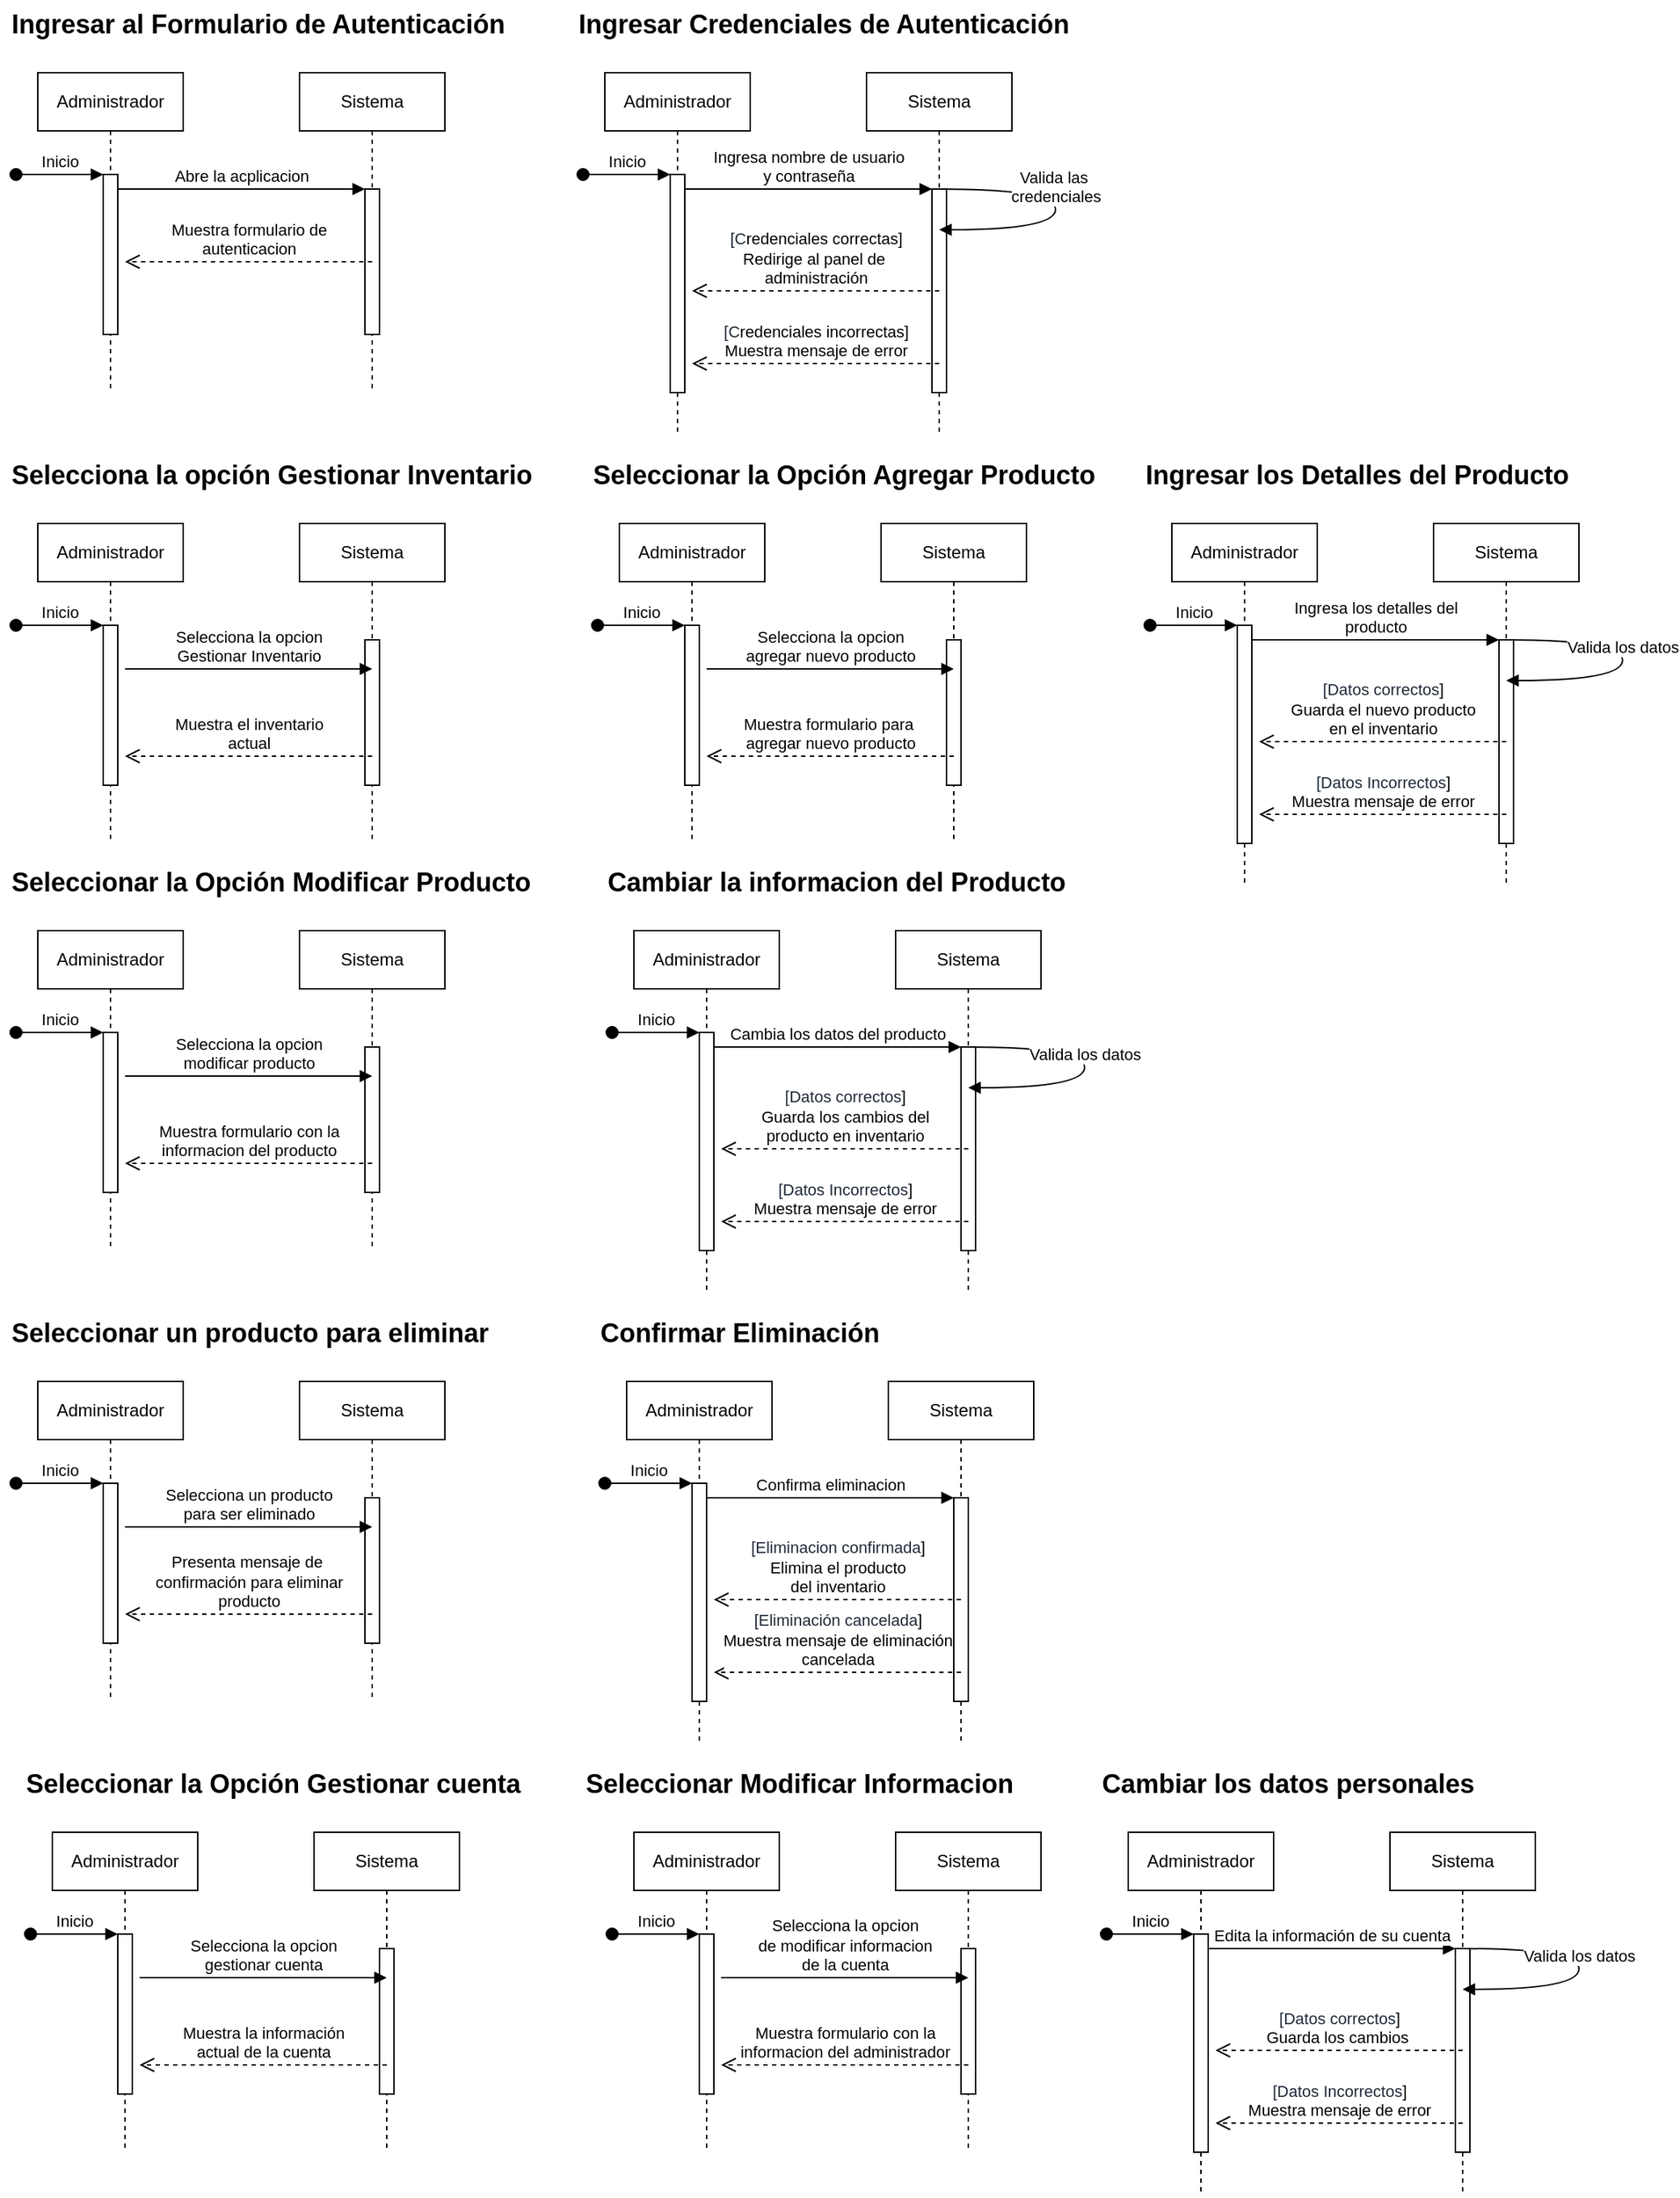 <mxfile version="24.5.2" type="google">
  <diagram name="Page-1" id="2YBvvXClWsGukQMizWep">
    <mxGraphModel grid="1" page="1" gridSize="10" guides="1" tooltips="1" connect="1" arrows="1" fold="1" pageScale="1" pageWidth="850" pageHeight="1100" math="0" shadow="0">
      <root>
        <mxCell id="0" />
        <mxCell id="1" parent="0" />
        <mxCell id="aM9ryv3xv72pqoxQDRHE-1" value="Administrador" style="shape=umlLifeline;perimeter=lifelinePerimeter;whiteSpace=wrap;html=1;container=0;dropTarget=0;collapsible=0;recursiveResize=0;outlineConnect=0;portConstraint=eastwest;newEdgeStyle={&quot;edgeStyle&quot;:&quot;elbowEdgeStyle&quot;,&quot;elbow&quot;:&quot;vertical&quot;,&quot;curved&quot;:0,&quot;rounded&quot;:0};" vertex="1" parent="1">
          <mxGeometry x="40" y="40" width="100" height="220" as="geometry" />
        </mxCell>
        <mxCell id="aM9ryv3xv72pqoxQDRHE-2" value="" style="html=1;points=[];perimeter=orthogonalPerimeter;outlineConnect=0;targetShapes=umlLifeline;portConstraint=eastwest;newEdgeStyle={&quot;edgeStyle&quot;:&quot;elbowEdgeStyle&quot;,&quot;elbow&quot;:&quot;vertical&quot;,&quot;curved&quot;:0,&quot;rounded&quot;:0};" vertex="1" parent="aM9ryv3xv72pqoxQDRHE-1">
          <mxGeometry x="45" y="70" width="10" height="110" as="geometry" />
        </mxCell>
        <mxCell id="aM9ryv3xv72pqoxQDRHE-3" value="Inicio" style="html=1;verticalAlign=bottom;startArrow=oval;endArrow=block;startSize=8;edgeStyle=elbowEdgeStyle;elbow=vertical;curved=0;rounded=0;" edge="1" parent="aM9ryv3xv72pqoxQDRHE-1" target="aM9ryv3xv72pqoxQDRHE-2">
          <mxGeometry relative="1" as="geometry">
            <mxPoint x="-15" y="70" as="sourcePoint" />
          </mxGeometry>
        </mxCell>
        <mxCell id="aM9ryv3xv72pqoxQDRHE-5" value="Sistema" style="shape=umlLifeline;perimeter=lifelinePerimeter;whiteSpace=wrap;html=1;container=0;dropTarget=0;collapsible=0;recursiveResize=0;outlineConnect=0;portConstraint=eastwest;newEdgeStyle={&quot;edgeStyle&quot;:&quot;elbowEdgeStyle&quot;,&quot;elbow&quot;:&quot;vertical&quot;,&quot;curved&quot;:0,&quot;rounded&quot;:0};" vertex="1" parent="1">
          <mxGeometry x="220" y="40" width="100" height="220" as="geometry" />
        </mxCell>
        <mxCell id="aM9ryv3xv72pqoxQDRHE-6" value="" style="html=1;points=[];perimeter=orthogonalPerimeter;outlineConnect=0;targetShapes=umlLifeline;portConstraint=eastwest;newEdgeStyle={&quot;edgeStyle&quot;:&quot;elbowEdgeStyle&quot;,&quot;elbow&quot;:&quot;vertical&quot;,&quot;curved&quot;:0,&quot;rounded&quot;:0};" vertex="1" parent="aM9ryv3xv72pqoxQDRHE-5">
          <mxGeometry x="45" y="80" width="10" height="100" as="geometry" />
        </mxCell>
        <mxCell id="aM9ryv3xv72pqoxQDRHE-7" value="Abre la acplicacion" style="html=1;verticalAlign=bottom;endArrow=block;edgeStyle=elbowEdgeStyle;elbow=vertical;curved=0;rounded=0;" edge="1" parent="1" source="aM9ryv3xv72pqoxQDRHE-2" target="aM9ryv3xv72pqoxQDRHE-6">
          <mxGeometry relative="1" as="geometry">
            <mxPoint x="195" y="130" as="sourcePoint" />
            <Array as="points">
              <mxPoint x="180" y="120" />
            </Array>
          </mxGeometry>
        </mxCell>
        <mxCell id="aM9ryv3xv72pqoxQDRHE-8" value="Muestra formulario de&lt;div&gt;autenticacion&lt;/div&gt;" style="html=1;verticalAlign=bottom;endArrow=open;dashed=1;endSize=8;edgeStyle=elbowEdgeStyle;elbow=vertical;curved=0;rounded=0;" edge="1" parent="1">
          <mxGeometry relative="1" as="geometry">
            <mxPoint x="100" y="170" as="targetPoint" />
            <Array as="points">
              <mxPoint x="195" y="170" />
            </Array>
            <mxPoint x="270" y="170" as="sourcePoint" />
          </mxGeometry>
        </mxCell>
        <mxCell id="Ypr0-TqBFgz9A--C2eyJ-1" value="&lt;font style=&quot;font-size: 18px;&quot;&gt;&lt;b&gt;Ingresar al Formulario de Autenticación&lt;/b&gt;&lt;/font&gt;" style="text;whiteSpace=wrap;html=1;" vertex="1" parent="1">
          <mxGeometry x="20" y="-10" width="350" height="40" as="geometry" />
        </mxCell>
        <mxCell id="Ypr0-TqBFgz9A--C2eyJ-2" value="Administrador" style="shape=umlLifeline;perimeter=lifelinePerimeter;whiteSpace=wrap;html=1;container=0;dropTarget=0;collapsible=0;recursiveResize=0;outlineConnect=0;portConstraint=eastwest;newEdgeStyle={&quot;edgeStyle&quot;:&quot;elbowEdgeStyle&quot;,&quot;elbow&quot;:&quot;vertical&quot;,&quot;curved&quot;:0,&quot;rounded&quot;:0};" vertex="1" parent="1">
          <mxGeometry x="430" y="40" width="100" height="250" as="geometry" />
        </mxCell>
        <mxCell id="Ypr0-TqBFgz9A--C2eyJ-3" value="" style="html=1;points=[];perimeter=orthogonalPerimeter;outlineConnect=0;targetShapes=umlLifeline;portConstraint=eastwest;newEdgeStyle={&quot;edgeStyle&quot;:&quot;elbowEdgeStyle&quot;,&quot;elbow&quot;:&quot;vertical&quot;,&quot;curved&quot;:0,&quot;rounded&quot;:0};" vertex="1" parent="Ypr0-TqBFgz9A--C2eyJ-2">
          <mxGeometry x="45" y="70" width="10" height="150" as="geometry" />
        </mxCell>
        <mxCell id="Ypr0-TqBFgz9A--C2eyJ-4" value="Inicio" style="html=1;verticalAlign=bottom;startArrow=oval;endArrow=block;startSize=8;edgeStyle=elbowEdgeStyle;elbow=vertical;curved=0;rounded=0;" edge="1" parent="Ypr0-TqBFgz9A--C2eyJ-2" target="Ypr0-TqBFgz9A--C2eyJ-3">
          <mxGeometry relative="1" as="geometry">
            <mxPoint x="-15" y="70" as="sourcePoint" />
          </mxGeometry>
        </mxCell>
        <mxCell id="Ypr0-TqBFgz9A--C2eyJ-5" value="Sistema" style="shape=umlLifeline;perimeter=lifelinePerimeter;whiteSpace=wrap;html=1;container=0;dropTarget=0;collapsible=0;recursiveResize=0;outlineConnect=0;portConstraint=eastwest;newEdgeStyle={&quot;edgeStyle&quot;:&quot;elbowEdgeStyle&quot;,&quot;elbow&quot;:&quot;vertical&quot;,&quot;curved&quot;:0,&quot;rounded&quot;:0};" vertex="1" parent="1">
          <mxGeometry x="610" y="40" width="100" height="250" as="geometry" />
        </mxCell>
        <mxCell id="Ypr0-TqBFgz9A--C2eyJ-6" value="" style="html=1;points=[];perimeter=orthogonalPerimeter;outlineConnect=0;targetShapes=umlLifeline;portConstraint=eastwest;newEdgeStyle={&quot;edgeStyle&quot;:&quot;elbowEdgeStyle&quot;,&quot;elbow&quot;:&quot;vertical&quot;,&quot;curved&quot;:0,&quot;rounded&quot;:0};" vertex="1" parent="Ypr0-TqBFgz9A--C2eyJ-5">
          <mxGeometry x="45" y="80" width="10" height="140" as="geometry" />
        </mxCell>
        <mxCell id="Ypr0-TqBFgz9A--C2eyJ-10" value="Valida las&amp;nbsp;&lt;div&gt;credenciales&lt;/div&gt;" style="html=1;verticalAlign=bottom;endArrow=block;edgeStyle=elbowEdgeStyle;elbow=vertical;curved=1;rounded=0;strokeWidth=1;entryX=0.5;entryY=0.2;entryDx=0;entryDy=0;entryPerimeter=0;" edge="1" parent="Ypr0-TqBFgz9A--C2eyJ-5" source="Ypr0-TqBFgz9A--C2eyJ-5" target="Ypr0-TqBFgz9A--C2eyJ-6">
          <mxGeometry relative="1" as="geometry">
            <mxPoint x="50" y="100" as="sourcePoint" />
            <Array as="points">
              <mxPoint x="130" y="80" />
            </Array>
            <mxPoint x="70" y="110" as="targetPoint" />
          </mxGeometry>
        </mxCell>
        <mxCell id="Ypr0-TqBFgz9A--C2eyJ-7" value="Ingresa nombre de usuario&lt;div&gt;y contraseña&lt;/div&gt;" style="html=1;verticalAlign=bottom;endArrow=block;edgeStyle=elbowEdgeStyle;elbow=vertical;curved=0;rounded=0;" edge="1" parent="1" source="Ypr0-TqBFgz9A--C2eyJ-3" target="Ypr0-TqBFgz9A--C2eyJ-6">
          <mxGeometry relative="1" as="geometry">
            <mxPoint x="585" y="130" as="sourcePoint" />
            <Array as="points">
              <mxPoint x="570" y="120" />
            </Array>
          </mxGeometry>
        </mxCell>
        <mxCell id="Ypr0-TqBFgz9A--C2eyJ-8" value="&lt;div style=&quot;&quot;&gt;&lt;font style=&quot;font-size: 11px;&quot; face=&quot;trebuchet ms, verdana, arial, sans-serif&quot; color=&quot;#1f2937&quot;&gt;[C&lt;/font&gt;redenciales correctas]&lt;/div&gt;&lt;div style=&quot;&quot;&gt;Redirige al panel de&amp;nbsp;&lt;/div&gt;&lt;div style=&quot;&quot;&gt;administración&lt;/div&gt;" style="html=1;verticalAlign=bottom;endArrow=open;dashed=1;endSize=8;edgeStyle=elbowEdgeStyle;elbow=vertical;curved=0;rounded=0;align=center;" edge="1" parent="1">
          <mxGeometry relative="1" as="geometry">
            <mxPoint x="490" y="190" as="targetPoint" />
            <Array as="points">
              <mxPoint x="585" y="190" />
            </Array>
            <mxPoint x="660" y="190" as="sourcePoint" />
          </mxGeometry>
        </mxCell>
        <mxCell id="Ypr0-TqBFgz9A--C2eyJ-9" value="&lt;font style=&quot;font-size: 18px;&quot;&gt;&lt;b&gt;Ingresar Credenciales de Autenticación&lt;/b&gt;&lt;/font&gt;" style="text;whiteSpace=wrap;html=1;" vertex="1" parent="1">
          <mxGeometry x="410" y="-10" width="350" height="40" as="geometry" />
        </mxCell>
        <mxCell id="Ypr0-TqBFgz9A--C2eyJ-11" value="&lt;div style=&quot;&quot;&gt;&lt;font style=&quot;font-size: 11px;&quot; face=&quot;trebuchet ms, verdana, arial, sans-serif&quot; color=&quot;#1f2937&quot;&gt;[C&lt;/font&gt;redenciales incorrectas]&lt;/div&gt;&lt;div style=&quot;&quot;&gt;Muestra mensaje de error&lt;/div&gt;" style="html=1;verticalAlign=bottom;endArrow=open;dashed=1;endSize=8;edgeStyle=elbowEdgeStyle;elbow=vertical;curved=0;rounded=0;align=center;" edge="1" parent="1">
          <mxGeometry relative="1" as="geometry">
            <mxPoint x="490" y="240" as="targetPoint" />
            <Array as="points">
              <mxPoint x="585" y="240" />
            </Array>
            <mxPoint x="660" y="240" as="sourcePoint" />
          </mxGeometry>
        </mxCell>
        <mxCell id="Ypr0-TqBFgz9A--C2eyJ-12" value="Administrador" style="shape=umlLifeline;perimeter=lifelinePerimeter;whiteSpace=wrap;html=1;container=0;dropTarget=0;collapsible=0;recursiveResize=0;outlineConnect=0;portConstraint=eastwest;newEdgeStyle={&quot;edgeStyle&quot;:&quot;elbowEdgeStyle&quot;,&quot;elbow&quot;:&quot;vertical&quot;,&quot;curved&quot;:0,&quot;rounded&quot;:0};" vertex="1" parent="1">
          <mxGeometry x="40" y="350" width="100" height="220" as="geometry" />
        </mxCell>
        <mxCell id="Ypr0-TqBFgz9A--C2eyJ-13" value="" style="html=1;points=[];perimeter=orthogonalPerimeter;outlineConnect=0;targetShapes=umlLifeline;portConstraint=eastwest;newEdgeStyle={&quot;edgeStyle&quot;:&quot;elbowEdgeStyle&quot;,&quot;elbow&quot;:&quot;vertical&quot;,&quot;curved&quot;:0,&quot;rounded&quot;:0};" vertex="1" parent="Ypr0-TqBFgz9A--C2eyJ-12">
          <mxGeometry x="45" y="70" width="10" height="110" as="geometry" />
        </mxCell>
        <mxCell id="Ypr0-TqBFgz9A--C2eyJ-14" value="Inicio" style="html=1;verticalAlign=bottom;startArrow=oval;endArrow=block;startSize=8;edgeStyle=elbowEdgeStyle;elbow=vertical;curved=0;rounded=0;" edge="1" parent="Ypr0-TqBFgz9A--C2eyJ-12" target="Ypr0-TqBFgz9A--C2eyJ-13">
          <mxGeometry relative="1" as="geometry">
            <mxPoint x="-15" y="70" as="sourcePoint" />
          </mxGeometry>
        </mxCell>
        <mxCell id="Ypr0-TqBFgz9A--C2eyJ-15" value="Sistema" style="shape=umlLifeline;perimeter=lifelinePerimeter;whiteSpace=wrap;html=1;container=0;dropTarget=0;collapsible=0;recursiveResize=0;outlineConnect=0;portConstraint=eastwest;newEdgeStyle={&quot;edgeStyle&quot;:&quot;elbowEdgeStyle&quot;,&quot;elbow&quot;:&quot;vertical&quot;,&quot;curved&quot;:0,&quot;rounded&quot;:0};" vertex="1" parent="1">
          <mxGeometry x="220" y="350" width="100" height="220" as="geometry" />
        </mxCell>
        <mxCell id="Ypr0-TqBFgz9A--C2eyJ-16" value="" style="html=1;points=[];perimeter=orthogonalPerimeter;outlineConnect=0;targetShapes=umlLifeline;portConstraint=eastwest;newEdgeStyle={&quot;edgeStyle&quot;:&quot;elbowEdgeStyle&quot;,&quot;elbow&quot;:&quot;vertical&quot;,&quot;curved&quot;:0,&quot;rounded&quot;:0};" vertex="1" parent="Ypr0-TqBFgz9A--C2eyJ-15">
          <mxGeometry x="45" y="80" width="10" height="100" as="geometry" />
        </mxCell>
        <mxCell id="Ypr0-TqBFgz9A--C2eyJ-17" value="Selecciona la opcion&lt;div&gt;Gestionar Inventario&lt;/div&gt;" style="html=1;verticalAlign=bottom;endArrow=block;edgeStyle=elbowEdgeStyle;elbow=vertical;curved=0;rounded=0;" edge="1" parent="1">
          <mxGeometry relative="1" as="geometry">
            <mxPoint x="100" y="450" as="sourcePoint" />
            <Array as="points">
              <mxPoint x="185" y="450" />
            </Array>
            <mxPoint x="270.0" y="450" as="targetPoint" />
          </mxGeometry>
        </mxCell>
        <mxCell id="Ypr0-TqBFgz9A--C2eyJ-18" value="Muestra el inventario&lt;div&gt;actual&lt;/div&gt;" style="html=1;verticalAlign=bottom;endArrow=open;dashed=1;endSize=8;edgeStyle=elbowEdgeStyle;elbow=vertical;curved=0;rounded=0;" edge="1" parent="1">
          <mxGeometry relative="1" as="geometry">
            <mxPoint x="100" y="510" as="targetPoint" />
            <Array as="points">
              <mxPoint x="195" y="510" />
            </Array>
            <mxPoint x="270" y="510" as="sourcePoint" />
          </mxGeometry>
        </mxCell>
        <mxCell id="Ypr0-TqBFgz9A--C2eyJ-19" value="&lt;font style=&quot;font-size: 18px;&quot;&gt;&lt;b&gt;Selecciona la opción Gestionar Inventario&lt;/b&gt;&lt;/font&gt;" style="text;whiteSpace=wrap;html=1;" vertex="1" parent="1">
          <mxGeometry x="20" y="300" width="370" height="40" as="geometry" />
        </mxCell>
        <mxCell id="Ypr0-TqBFgz9A--C2eyJ-20" value="Administrador" style="shape=umlLifeline;perimeter=lifelinePerimeter;whiteSpace=wrap;html=1;container=0;dropTarget=0;collapsible=0;recursiveResize=0;outlineConnect=0;portConstraint=eastwest;newEdgeStyle={&quot;edgeStyle&quot;:&quot;elbowEdgeStyle&quot;,&quot;elbow&quot;:&quot;vertical&quot;,&quot;curved&quot;:0,&quot;rounded&quot;:0};" vertex="1" parent="1">
          <mxGeometry x="440" y="350" width="100" height="220" as="geometry" />
        </mxCell>
        <mxCell id="Ypr0-TqBFgz9A--C2eyJ-21" value="" style="html=1;points=[];perimeter=orthogonalPerimeter;outlineConnect=0;targetShapes=umlLifeline;portConstraint=eastwest;newEdgeStyle={&quot;edgeStyle&quot;:&quot;elbowEdgeStyle&quot;,&quot;elbow&quot;:&quot;vertical&quot;,&quot;curved&quot;:0,&quot;rounded&quot;:0};" vertex="1" parent="Ypr0-TqBFgz9A--C2eyJ-20">
          <mxGeometry x="45" y="70" width="10" height="110" as="geometry" />
        </mxCell>
        <mxCell id="Ypr0-TqBFgz9A--C2eyJ-22" value="Inicio" style="html=1;verticalAlign=bottom;startArrow=oval;endArrow=block;startSize=8;edgeStyle=elbowEdgeStyle;elbow=vertical;curved=0;rounded=0;" edge="1" parent="Ypr0-TqBFgz9A--C2eyJ-20" target="Ypr0-TqBFgz9A--C2eyJ-21">
          <mxGeometry relative="1" as="geometry">
            <mxPoint x="-15" y="70" as="sourcePoint" />
          </mxGeometry>
        </mxCell>
        <mxCell id="Ypr0-TqBFgz9A--C2eyJ-23" value="Sistema" style="shape=umlLifeline;perimeter=lifelinePerimeter;whiteSpace=wrap;html=1;container=0;dropTarget=0;collapsible=0;recursiveResize=0;outlineConnect=0;portConstraint=eastwest;newEdgeStyle={&quot;edgeStyle&quot;:&quot;elbowEdgeStyle&quot;,&quot;elbow&quot;:&quot;vertical&quot;,&quot;curved&quot;:0,&quot;rounded&quot;:0};" vertex="1" parent="1">
          <mxGeometry x="620" y="350" width="100" height="220" as="geometry" />
        </mxCell>
        <mxCell id="Ypr0-TqBFgz9A--C2eyJ-24" value="" style="html=1;points=[];perimeter=orthogonalPerimeter;outlineConnect=0;targetShapes=umlLifeline;portConstraint=eastwest;newEdgeStyle={&quot;edgeStyle&quot;:&quot;elbowEdgeStyle&quot;,&quot;elbow&quot;:&quot;vertical&quot;,&quot;curved&quot;:0,&quot;rounded&quot;:0};" vertex="1" parent="Ypr0-TqBFgz9A--C2eyJ-23">
          <mxGeometry x="45" y="80" width="10" height="100" as="geometry" />
        </mxCell>
        <mxCell id="Ypr0-TqBFgz9A--C2eyJ-25" value="Selecciona la opcion&lt;div&gt;agregar nuevo producto&lt;/div&gt;" style="html=1;verticalAlign=bottom;endArrow=block;edgeStyle=elbowEdgeStyle;elbow=vertical;curved=0;rounded=0;" edge="1" parent="1">
          <mxGeometry relative="1" as="geometry">
            <mxPoint x="500" y="450" as="sourcePoint" />
            <Array as="points">
              <mxPoint x="585" y="450" />
            </Array>
            <mxPoint x="670.0" y="450" as="targetPoint" />
          </mxGeometry>
        </mxCell>
        <mxCell id="Ypr0-TqBFgz9A--C2eyJ-26" value="Muestra formulario para&amp;nbsp;&lt;div&gt;agregar nuevo producto&lt;/div&gt;" style="html=1;verticalAlign=bottom;endArrow=open;dashed=1;endSize=8;edgeStyle=elbowEdgeStyle;elbow=vertical;curved=0;rounded=0;" edge="1" parent="1">
          <mxGeometry relative="1" as="geometry">
            <mxPoint x="500" y="510" as="targetPoint" />
            <Array as="points">
              <mxPoint x="595" y="510" />
            </Array>
            <mxPoint x="670" y="510" as="sourcePoint" />
          </mxGeometry>
        </mxCell>
        <mxCell id="Ypr0-TqBFgz9A--C2eyJ-27" value="&lt;font style=&quot;font-size: 18px;&quot;&gt;&lt;b&gt;Seleccionar la Opción Agregar Producto&lt;/b&gt;&lt;/font&gt;" style="text;whiteSpace=wrap;html=1;" vertex="1" parent="1">
          <mxGeometry x="420" y="300" width="370" height="40" as="geometry" />
        </mxCell>
        <mxCell id="Ypr0-TqBFgz9A--C2eyJ-28" value="Administrador" style="shape=umlLifeline;perimeter=lifelinePerimeter;whiteSpace=wrap;html=1;container=0;dropTarget=0;collapsible=0;recursiveResize=0;outlineConnect=0;portConstraint=eastwest;newEdgeStyle={&quot;edgeStyle&quot;:&quot;elbowEdgeStyle&quot;,&quot;elbow&quot;:&quot;vertical&quot;,&quot;curved&quot;:0,&quot;rounded&quot;:0};" vertex="1" parent="1">
          <mxGeometry x="820" y="350" width="100" height="250" as="geometry" />
        </mxCell>
        <mxCell id="Ypr0-TqBFgz9A--C2eyJ-29" value="" style="html=1;points=[];perimeter=orthogonalPerimeter;outlineConnect=0;targetShapes=umlLifeline;portConstraint=eastwest;newEdgeStyle={&quot;edgeStyle&quot;:&quot;elbowEdgeStyle&quot;,&quot;elbow&quot;:&quot;vertical&quot;,&quot;curved&quot;:0,&quot;rounded&quot;:0};" vertex="1" parent="Ypr0-TqBFgz9A--C2eyJ-28">
          <mxGeometry x="45" y="70" width="10" height="150" as="geometry" />
        </mxCell>
        <mxCell id="Ypr0-TqBFgz9A--C2eyJ-30" value="Inicio" style="html=1;verticalAlign=bottom;startArrow=oval;endArrow=block;startSize=8;edgeStyle=elbowEdgeStyle;elbow=vertical;curved=0;rounded=0;" edge="1" parent="Ypr0-TqBFgz9A--C2eyJ-28" target="Ypr0-TqBFgz9A--C2eyJ-29">
          <mxGeometry relative="1" as="geometry">
            <mxPoint x="-15" y="70" as="sourcePoint" />
          </mxGeometry>
        </mxCell>
        <mxCell id="Ypr0-TqBFgz9A--C2eyJ-31" value="Sistema" style="shape=umlLifeline;perimeter=lifelinePerimeter;whiteSpace=wrap;html=1;container=0;dropTarget=0;collapsible=0;recursiveResize=0;outlineConnect=0;portConstraint=eastwest;newEdgeStyle={&quot;edgeStyle&quot;:&quot;elbowEdgeStyle&quot;,&quot;elbow&quot;:&quot;vertical&quot;,&quot;curved&quot;:0,&quot;rounded&quot;:0};" vertex="1" parent="1">
          <mxGeometry x="1000" y="350" width="100" height="250" as="geometry" />
        </mxCell>
        <mxCell id="Ypr0-TqBFgz9A--C2eyJ-32" value="" style="html=1;points=[];perimeter=orthogonalPerimeter;outlineConnect=0;targetShapes=umlLifeline;portConstraint=eastwest;newEdgeStyle={&quot;edgeStyle&quot;:&quot;elbowEdgeStyle&quot;,&quot;elbow&quot;:&quot;vertical&quot;,&quot;curved&quot;:0,&quot;rounded&quot;:0};" vertex="1" parent="Ypr0-TqBFgz9A--C2eyJ-31">
          <mxGeometry x="45" y="80" width="10" height="140" as="geometry" />
        </mxCell>
        <mxCell id="Ypr0-TqBFgz9A--C2eyJ-33" value="Valida los datos" style="html=1;verticalAlign=bottom;endArrow=block;edgeStyle=elbowEdgeStyle;elbow=vertical;curved=1;rounded=0;strokeWidth=1;entryX=0.5;entryY=0.2;entryDx=0;entryDy=0;entryPerimeter=0;" edge="1" parent="Ypr0-TqBFgz9A--C2eyJ-31" source="Ypr0-TqBFgz9A--C2eyJ-31" target="Ypr0-TqBFgz9A--C2eyJ-32">
          <mxGeometry relative="1" as="geometry">
            <mxPoint x="50" y="100" as="sourcePoint" />
            <Array as="points">
              <mxPoint x="130" y="80" />
            </Array>
            <mxPoint x="70" y="110" as="targetPoint" />
          </mxGeometry>
        </mxCell>
        <mxCell id="Ypr0-TqBFgz9A--C2eyJ-34" value="Ingresa los detalles del&lt;div&gt;producto&lt;/div&gt;" style="html=1;verticalAlign=bottom;endArrow=block;edgeStyle=elbowEdgeStyle;elbow=vertical;curved=0;rounded=0;" edge="1" parent="1" source="Ypr0-TqBFgz9A--C2eyJ-29" target="Ypr0-TqBFgz9A--C2eyJ-32">
          <mxGeometry relative="1" as="geometry">
            <mxPoint x="975" y="440" as="sourcePoint" />
            <Array as="points">
              <mxPoint x="960" y="430" />
            </Array>
          </mxGeometry>
        </mxCell>
        <mxCell id="Ypr0-TqBFgz9A--C2eyJ-35" value="&lt;div style=&quot;&quot;&gt;&lt;font style=&quot;font-size: 11px;&quot; face=&quot;trebuchet ms, verdana, arial, sans-serif&quot; color=&quot;#1f2937&quot;&gt;[Datos correctos&lt;/font&gt;]&lt;/div&gt;&lt;div style=&quot;&quot;&gt;Guarda el nuevo producto&lt;/div&gt;&lt;div style=&quot;&quot;&gt;en el inventario&lt;/div&gt;" style="html=1;verticalAlign=bottom;endArrow=open;dashed=1;endSize=8;edgeStyle=elbowEdgeStyle;elbow=vertical;curved=0;rounded=0;align=center;" edge="1" parent="1">
          <mxGeometry relative="1" as="geometry">
            <mxPoint x="880" y="500" as="targetPoint" />
            <Array as="points">
              <mxPoint x="975" y="500" />
            </Array>
            <mxPoint x="1050" y="500" as="sourcePoint" />
          </mxGeometry>
        </mxCell>
        <mxCell id="Ypr0-TqBFgz9A--C2eyJ-36" value="&lt;font style=&quot;font-size: 18px;&quot;&gt;&lt;b&gt;Ingresar los Detalles del Producto&lt;/b&gt;&lt;/font&gt;" style="text;whiteSpace=wrap;html=1;" vertex="1" parent="1">
          <mxGeometry x="800" y="300" width="350" height="40" as="geometry" />
        </mxCell>
        <mxCell id="Ypr0-TqBFgz9A--C2eyJ-37" value="&lt;div style=&quot;&quot;&gt;&lt;font style=&quot;font-size: 11px;&quot; face=&quot;trebuchet ms, verdana, arial, sans-serif&quot; color=&quot;#1f2937&quot;&gt;[Datos Incorrectos&lt;/font&gt;]&lt;/div&gt;&lt;div style=&quot;&quot;&gt;Muestra mensaje de error&lt;/div&gt;" style="html=1;verticalAlign=bottom;endArrow=open;dashed=1;endSize=8;edgeStyle=elbowEdgeStyle;elbow=vertical;curved=0;rounded=0;align=center;" edge="1" parent="1">
          <mxGeometry relative="1" as="geometry">
            <mxPoint x="880" y="550" as="targetPoint" />
            <Array as="points">
              <mxPoint x="975" y="550" />
            </Array>
            <mxPoint x="1050" y="550" as="sourcePoint" />
          </mxGeometry>
        </mxCell>
        <mxCell id="Ypr0-TqBFgz9A--C2eyJ-38" value="Administrador" style="shape=umlLifeline;perimeter=lifelinePerimeter;whiteSpace=wrap;html=1;container=0;dropTarget=0;collapsible=0;recursiveResize=0;outlineConnect=0;portConstraint=eastwest;newEdgeStyle={&quot;edgeStyle&quot;:&quot;elbowEdgeStyle&quot;,&quot;elbow&quot;:&quot;vertical&quot;,&quot;curved&quot;:0,&quot;rounded&quot;:0};" vertex="1" parent="1">
          <mxGeometry x="40" y="630" width="100" height="220" as="geometry" />
        </mxCell>
        <mxCell id="Ypr0-TqBFgz9A--C2eyJ-39" value="" style="html=1;points=[];perimeter=orthogonalPerimeter;outlineConnect=0;targetShapes=umlLifeline;portConstraint=eastwest;newEdgeStyle={&quot;edgeStyle&quot;:&quot;elbowEdgeStyle&quot;,&quot;elbow&quot;:&quot;vertical&quot;,&quot;curved&quot;:0,&quot;rounded&quot;:0};" vertex="1" parent="Ypr0-TqBFgz9A--C2eyJ-38">
          <mxGeometry x="45" y="70" width="10" height="110" as="geometry" />
        </mxCell>
        <mxCell id="Ypr0-TqBFgz9A--C2eyJ-40" value="Inicio" style="html=1;verticalAlign=bottom;startArrow=oval;endArrow=block;startSize=8;edgeStyle=elbowEdgeStyle;elbow=vertical;curved=0;rounded=0;" edge="1" parent="Ypr0-TqBFgz9A--C2eyJ-38" target="Ypr0-TqBFgz9A--C2eyJ-39">
          <mxGeometry relative="1" as="geometry">
            <mxPoint x="-15" y="70" as="sourcePoint" />
          </mxGeometry>
        </mxCell>
        <mxCell id="Ypr0-TqBFgz9A--C2eyJ-41" value="Sistema" style="shape=umlLifeline;perimeter=lifelinePerimeter;whiteSpace=wrap;html=1;container=0;dropTarget=0;collapsible=0;recursiveResize=0;outlineConnect=0;portConstraint=eastwest;newEdgeStyle={&quot;edgeStyle&quot;:&quot;elbowEdgeStyle&quot;,&quot;elbow&quot;:&quot;vertical&quot;,&quot;curved&quot;:0,&quot;rounded&quot;:0};" vertex="1" parent="1">
          <mxGeometry x="220" y="630" width="100" height="220" as="geometry" />
        </mxCell>
        <mxCell id="Ypr0-TqBFgz9A--C2eyJ-42" value="" style="html=1;points=[];perimeter=orthogonalPerimeter;outlineConnect=0;targetShapes=umlLifeline;portConstraint=eastwest;newEdgeStyle={&quot;edgeStyle&quot;:&quot;elbowEdgeStyle&quot;,&quot;elbow&quot;:&quot;vertical&quot;,&quot;curved&quot;:0,&quot;rounded&quot;:0};" vertex="1" parent="Ypr0-TqBFgz9A--C2eyJ-41">
          <mxGeometry x="45" y="80" width="10" height="100" as="geometry" />
        </mxCell>
        <mxCell id="Ypr0-TqBFgz9A--C2eyJ-43" value="Selecciona la opcion&lt;div&gt;modificar producto&lt;/div&gt;" style="html=1;verticalAlign=bottom;endArrow=block;edgeStyle=elbowEdgeStyle;elbow=vertical;curved=0;rounded=0;" edge="1" parent="1">
          <mxGeometry relative="1" as="geometry">
            <mxPoint x="100" y="730" as="sourcePoint" />
            <Array as="points">
              <mxPoint x="185" y="730" />
            </Array>
            <mxPoint x="270.0" y="730" as="targetPoint" />
          </mxGeometry>
        </mxCell>
        <mxCell id="Ypr0-TqBFgz9A--C2eyJ-44" value="Muestra formulario con la&lt;div&gt;informacion del producto&lt;/div&gt;" style="html=1;verticalAlign=bottom;endArrow=open;dashed=1;endSize=8;edgeStyle=elbowEdgeStyle;elbow=vertical;curved=0;rounded=0;" edge="1" parent="1">
          <mxGeometry relative="1" as="geometry">
            <mxPoint x="100" y="790" as="targetPoint" />
            <Array as="points">
              <mxPoint x="195" y="790" />
            </Array>
            <mxPoint x="270" y="790" as="sourcePoint" />
          </mxGeometry>
        </mxCell>
        <mxCell id="Ypr0-TqBFgz9A--C2eyJ-45" value="&lt;font style=&quot;font-size: 18px;&quot;&gt;&lt;b&gt;Seleccionar la Opción Modificar Producto&lt;/b&gt;&lt;/font&gt;" style="text;whiteSpace=wrap;html=1;" vertex="1" parent="1">
          <mxGeometry x="20" y="580" width="370" height="40" as="geometry" />
        </mxCell>
        <mxCell id="Ypr0-TqBFgz9A--C2eyJ-56" value="Administrador" style="shape=umlLifeline;perimeter=lifelinePerimeter;whiteSpace=wrap;html=1;container=0;dropTarget=0;collapsible=0;recursiveResize=0;outlineConnect=0;portConstraint=eastwest;newEdgeStyle={&quot;edgeStyle&quot;:&quot;elbowEdgeStyle&quot;,&quot;elbow&quot;:&quot;vertical&quot;,&quot;curved&quot;:0,&quot;rounded&quot;:0};" vertex="1" parent="1">
          <mxGeometry x="450" y="630" width="100" height="250" as="geometry" />
        </mxCell>
        <mxCell id="Ypr0-TqBFgz9A--C2eyJ-57" value="" style="html=1;points=[];perimeter=orthogonalPerimeter;outlineConnect=0;targetShapes=umlLifeline;portConstraint=eastwest;newEdgeStyle={&quot;edgeStyle&quot;:&quot;elbowEdgeStyle&quot;,&quot;elbow&quot;:&quot;vertical&quot;,&quot;curved&quot;:0,&quot;rounded&quot;:0};" vertex="1" parent="Ypr0-TqBFgz9A--C2eyJ-56">
          <mxGeometry x="45" y="70" width="10" height="150" as="geometry" />
        </mxCell>
        <mxCell id="Ypr0-TqBFgz9A--C2eyJ-58" value="Inicio" style="html=1;verticalAlign=bottom;startArrow=oval;endArrow=block;startSize=8;edgeStyle=elbowEdgeStyle;elbow=vertical;curved=0;rounded=0;" edge="1" parent="Ypr0-TqBFgz9A--C2eyJ-56" target="Ypr0-TqBFgz9A--C2eyJ-57">
          <mxGeometry relative="1" as="geometry">
            <mxPoint x="-15" y="70" as="sourcePoint" />
          </mxGeometry>
        </mxCell>
        <mxCell id="Ypr0-TqBFgz9A--C2eyJ-59" value="Sistema" style="shape=umlLifeline;perimeter=lifelinePerimeter;whiteSpace=wrap;html=1;container=0;dropTarget=0;collapsible=0;recursiveResize=0;outlineConnect=0;portConstraint=eastwest;newEdgeStyle={&quot;edgeStyle&quot;:&quot;elbowEdgeStyle&quot;,&quot;elbow&quot;:&quot;vertical&quot;,&quot;curved&quot;:0,&quot;rounded&quot;:0};" vertex="1" parent="1">
          <mxGeometry x="630" y="630" width="100" height="250" as="geometry" />
        </mxCell>
        <mxCell id="Ypr0-TqBFgz9A--C2eyJ-60" value="" style="html=1;points=[];perimeter=orthogonalPerimeter;outlineConnect=0;targetShapes=umlLifeline;portConstraint=eastwest;newEdgeStyle={&quot;edgeStyle&quot;:&quot;elbowEdgeStyle&quot;,&quot;elbow&quot;:&quot;vertical&quot;,&quot;curved&quot;:0,&quot;rounded&quot;:0};" vertex="1" parent="Ypr0-TqBFgz9A--C2eyJ-59">
          <mxGeometry x="45" y="80" width="10" height="140" as="geometry" />
        </mxCell>
        <mxCell id="Ypr0-TqBFgz9A--C2eyJ-61" value="Valida los datos" style="html=1;verticalAlign=bottom;endArrow=block;edgeStyle=elbowEdgeStyle;elbow=vertical;curved=1;rounded=0;strokeWidth=1;entryX=0.5;entryY=0.2;entryDx=0;entryDy=0;entryPerimeter=0;" edge="1" parent="Ypr0-TqBFgz9A--C2eyJ-59" source="Ypr0-TqBFgz9A--C2eyJ-59" target="Ypr0-TqBFgz9A--C2eyJ-60">
          <mxGeometry relative="1" as="geometry">
            <mxPoint x="50" y="100" as="sourcePoint" />
            <Array as="points">
              <mxPoint x="130" y="80" />
            </Array>
            <mxPoint x="70" y="110" as="targetPoint" />
          </mxGeometry>
        </mxCell>
        <mxCell id="Ypr0-TqBFgz9A--C2eyJ-62" value="Cambia los datos del producto" style="html=1;verticalAlign=bottom;endArrow=block;edgeStyle=elbowEdgeStyle;elbow=vertical;curved=0;rounded=0;" edge="1" parent="1" source="Ypr0-TqBFgz9A--C2eyJ-57" target="Ypr0-TqBFgz9A--C2eyJ-60">
          <mxGeometry relative="1" as="geometry">
            <mxPoint x="605" y="720" as="sourcePoint" />
            <Array as="points">
              <mxPoint x="590" y="710" />
            </Array>
          </mxGeometry>
        </mxCell>
        <mxCell id="Ypr0-TqBFgz9A--C2eyJ-63" value="&lt;div style=&quot;&quot;&gt;&lt;font style=&quot;font-size: 11px;&quot; face=&quot;trebuchet ms, verdana, arial, sans-serif&quot; color=&quot;#1f2937&quot;&gt;[Datos correctos&lt;/font&gt;]&lt;/div&gt;&lt;div style=&quot;&quot;&gt;Guarda los cambios del&lt;/div&gt;&lt;div style=&quot;&quot;&gt;producto en inventario&lt;/div&gt;" style="html=1;verticalAlign=bottom;endArrow=open;dashed=1;endSize=8;edgeStyle=elbowEdgeStyle;elbow=vertical;curved=0;rounded=0;align=center;" edge="1" parent="1">
          <mxGeometry relative="1" as="geometry">
            <mxPoint x="510" y="780" as="targetPoint" />
            <Array as="points">
              <mxPoint x="605" y="780" />
            </Array>
            <mxPoint x="680" y="780" as="sourcePoint" />
          </mxGeometry>
        </mxCell>
        <mxCell id="Ypr0-TqBFgz9A--C2eyJ-64" value="&lt;font style=&quot;font-size: 18px;&quot;&gt;&lt;b&gt;Cambiar la informacion del Producto&lt;/b&gt;&lt;/font&gt;" style="text;whiteSpace=wrap;html=1;" vertex="1" parent="1">
          <mxGeometry x="430" y="580" width="350" height="40" as="geometry" />
        </mxCell>
        <mxCell id="Ypr0-TqBFgz9A--C2eyJ-65" value="&lt;div style=&quot;&quot;&gt;&lt;font style=&quot;font-size: 11px;&quot; face=&quot;trebuchet ms, verdana, arial, sans-serif&quot; color=&quot;#1f2937&quot;&gt;[Datos Incorrectos&lt;/font&gt;]&lt;/div&gt;&lt;div style=&quot;&quot;&gt;Muestra mensaje de error&lt;/div&gt;" style="html=1;verticalAlign=bottom;endArrow=open;dashed=1;endSize=8;edgeStyle=elbowEdgeStyle;elbow=vertical;curved=0;rounded=0;align=center;" edge="1" parent="1">
          <mxGeometry relative="1" as="geometry">
            <mxPoint x="510" y="830" as="targetPoint" />
            <Array as="points">
              <mxPoint x="605" y="830" />
            </Array>
            <mxPoint x="680" y="830" as="sourcePoint" />
          </mxGeometry>
        </mxCell>
        <mxCell id="Ypr0-TqBFgz9A--C2eyJ-66" value="Administrador" style="shape=umlLifeline;perimeter=lifelinePerimeter;whiteSpace=wrap;html=1;container=0;dropTarget=0;collapsible=0;recursiveResize=0;outlineConnect=0;portConstraint=eastwest;newEdgeStyle={&quot;edgeStyle&quot;:&quot;elbowEdgeStyle&quot;,&quot;elbow&quot;:&quot;vertical&quot;,&quot;curved&quot;:0,&quot;rounded&quot;:0};" vertex="1" parent="1">
          <mxGeometry x="40" y="940" width="100" height="220" as="geometry" />
        </mxCell>
        <mxCell id="Ypr0-TqBFgz9A--C2eyJ-67" value="" style="html=1;points=[];perimeter=orthogonalPerimeter;outlineConnect=0;targetShapes=umlLifeline;portConstraint=eastwest;newEdgeStyle={&quot;edgeStyle&quot;:&quot;elbowEdgeStyle&quot;,&quot;elbow&quot;:&quot;vertical&quot;,&quot;curved&quot;:0,&quot;rounded&quot;:0};" vertex="1" parent="Ypr0-TqBFgz9A--C2eyJ-66">
          <mxGeometry x="45" y="70" width="10" height="110" as="geometry" />
        </mxCell>
        <mxCell id="Ypr0-TqBFgz9A--C2eyJ-68" value="Inicio" style="html=1;verticalAlign=bottom;startArrow=oval;endArrow=block;startSize=8;edgeStyle=elbowEdgeStyle;elbow=vertical;curved=0;rounded=0;" edge="1" parent="Ypr0-TqBFgz9A--C2eyJ-66" target="Ypr0-TqBFgz9A--C2eyJ-67">
          <mxGeometry relative="1" as="geometry">
            <mxPoint x="-15" y="70" as="sourcePoint" />
          </mxGeometry>
        </mxCell>
        <mxCell id="Ypr0-TqBFgz9A--C2eyJ-69" value="Sistema" style="shape=umlLifeline;perimeter=lifelinePerimeter;whiteSpace=wrap;html=1;container=0;dropTarget=0;collapsible=0;recursiveResize=0;outlineConnect=0;portConstraint=eastwest;newEdgeStyle={&quot;edgeStyle&quot;:&quot;elbowEdgeStyle&quot;,&quot;elbow&quot;:&quot;vertical&quot;,&quot;curved&quot;:0,&quot;rounded&quot;:0};" vertex="1" parent="1">
          <mxGeometry x="220" y="940" width="100" height="220" as="geometry" />
        </mxCell>
        <mxCell id="Ypr0-TqBFgz9A--C2eyJ-70" value="" style="html=1;points=[];perimeter=orthogonalPerimeter;outlineConnect=0;targetShapes=umlLifeline;portConstraint=eastwest;newEdgeStyle={&quot;edgeStyle&quot;:&quot;elbowEdgeStyle&quot;,&quot;elbow&quot;:&quot;vertical&quot;,&quot;curved&quot;:0,&quot;rounded&quot;:0};" vertex="1" parent="Ypr0-TqBFgz9A--C2eyJ-69">
          <mxGeometry x="45" y="80" width="10" height="100" as="geometry" />
        </mxCell>
        <mxCell id="Ypr0-TqBFgz9A--C2eyJ-71" value="Selecciona un producto&lt;div&gt;para ser eliminado&lt;/div&gt;" style="html=1;verticalAlign=bottom;endArrow=block;edgeStyle=elbowEdgeStyle;elbow=vertical;curved=0;rounded=0;" edge="1" parent="1">
          <mxGeometry relative="1" as="geometry">
            <mxPoint x="100" y="1040" as="sourcePoint" />
            <Array as="points">
              <mxPoint x="185" y="1040" />
            </Array>
            <mxPoint x="270.0" y="1040" as="targetPoint" />
          </mxGeometry>
        </mxCell>
        <mxCell id="Ypr0-TqBFgz9A--C2eyJ-72" value="Presenta mensaje de&amp;nbsp;&lt;div&gt;confirmación para eliminar&lt;/div&gt;&lt;div&gt;producto&lt;/div&gt;" style="html=1;verticalAlign=bottom;endArrow=open;dashed=1;endSize=8;edgeStyle=elbowEdgeStyle;elbow=vertical;curved=0;rounded=0;" edge="1" parent="1">
          <mxGeometry relative="1" as="geometry">
            <mxPoint x="100" y="1100" as="targetPoint" />
            <Array as="points">
              <mxPoint x="195" y="1100" />
            </Array>
            <mxPoint x="270" y="1100" as="sourcePoint" />
          </mxGeometry>
        </mxCell>
        <mxCell id="Ypr0-TqBFgz9A--C2eyJ-73" value="&lt;font style=&quot;font-size: 18px;&quot;&gt;&lt;b&gt;Seleccionar un producto para eliminar&lt;/b&gt;&lt;/font&gt;" style="text;whiteSpace=wrap;html=1;" vertex="1" parent="1">
          <mxGeometry x="20" y="890" width="370" height="40" as="geometry" />
        </mxCell>
        <mxCell id="Ypr0-TqBFgz9A--C2eyJ-74" value="Administrador" style="shape=umlLifeline;perimeter=lifelinePerimeter;whiteSpace=wrap;html=1;container=0;dropTarget=0;collapsible=0;recursiveResize=0;outlineConnect=0;portConstraint=eastwest;newEdgeStyle={&quot;edgeStyle&quot;:&quot;elbowEdgeStyle&quot;,&quot;elbow&quot;:&quot;vertical&quot;,&quot;curved&quot;:0,&quot;rounded&quot;:0};" vertex="1" parent="1">
          <mxGeometry x="445" y="940" width="100" height="250" as="geometry" />
        </mxCell>
        <mxCell id="Ypr0-TqBFgz9A--C2eyJ-75" value="" style="html=1;points=[];perimeter=orthogonalPerimeter;outlineConnect=0;targetShapes=umlLifeline;portConstraint=eastwest;newEdgeStyle={&quot;edgeStyle&quot;:&quot;elbowEdgeStyle&quot;,&quot;elbow&quot;:&quot;vertical&quot;,&quot;curved&quot;:0,&quot;rounded&quot;:0};" vertex="1" parent="Ypr0-TqBFgz9A--C2eyJ-74">
          <mxGeometry x="45" y="70" width="10" height="150" as="geometry" />
        </mxCell>
        <mxCell id="Ypr0-TqBFgz9A--C2eyJ-76" value="Inicio" style="html=1;verticalAlign=bottom;startArrow=oval;endArrow=block;startSize=8;edgeStyle=elbowEdgeStyle;elbow=vertical;curved=0;rounded=0;" edge="1" parent="Ypr0-TqBFgz9A--C2eyJ-74" target="Ypr0-TqBFgz9A--C2eyJ-75">
          <mxGeometry relative="1" as="geometry">
            <mxPoint x="-15" y="70" as="sourcePoint" />
          </mxGeometry>
        </mxCell>
        <mxCell id="Ypr0-TqBFgz9A--C2eyJ-77" value="Sistema" style="shape=umlLifeline;perimeter=lifelinePerimeter;whiteSpace=wrap;html=1;container=0;dropTarget=0;collapsible=0;recursiveResize=0;outlineConnect=0;portConstraint=eastwest;newEdgeStyle={&quot;edgeStyle&quot;:&quot;elbowEdgeStyle&quot;,&quot;elbow&quot;:&quot;vertical&quot;,&quot;curved&quot;:0,&quot;rounded&quot;:0};" vertex="1" parent="1">
          <mxGeometry x="625" y="940" width="100" height="250" as="geometry" />
        </mxCell>
        <mxCell id="Ypr0-TqBFgz9A--C2eyJ-78" value="" style="html=1;points=[];perimeter=orthogonalPerimeter;outlineConnect=0;targetShapes=umlLifeline;portConstraint=eastwest;newEdgeStyle={&quot;edgeStyle&quot;:&quot;elbowEdgeStyle&quot;,&quot;elbow&quot;:&quot;vertical&quot;,&quot;curved&quot;:0,&quot;rounded&quot;:0};" vertex="1" parent="Ypr0-TqBFgz9A--C2eyJ-77">
          <mxGeometry x="45" y="80" width="10" height="140" as="geometry" />
        </mxCell>
        <mxCell id="Ypr0-TqBFgz9A--C2eyJ-80" value="Confirma eliminacion" style="html=1;verticalAlign=bottom;endArrow=block;edgeStyle=elbowEdgeStyle;elbow=vertical;curved=0;rounded=0;" edge="1" parent="1" source="Ypr0-TqBFgz9A--C2eyJ-75" target="Ypr0-TqBFgz9A--C2eyJ-78">
          <mxGeometry relative="1" as="geometry">
            <mxPoint x="600" y="1030" as="sourcePoint" />
            <Array as="points">
              <mxPoint x="585" y="1020" />
            </Array>
          </mxGeometry>
        </mxCell>
        <mxCell id="Ypr0-TqBFgz9A--C2eyJ-81" value="&lt;div style=&quot;&quot;&gt;&lt;font style=&quot;font-size: 11px;&quot; face=&quot;trebuchet ms, verdana, arial, sans-serif&quot; color=&quot;#1f2937&quot;&gt;[Eliminacion confirmada&lt;/font&gt;]&lt;/div&gt;&lt;div style=&quot;&quot;&gt;Elimina el producto&lt;/div&gt;&lt;div style=&quot;&quot;&gt;del inventario&lt;/div&gt;" style="html=1;verticalAlign=bottom;endArrow=open;dashed=1;endSize=8;edgeStyle=elbowEdgeStyle;elbow=vertical;curved=0;rounded=0;align=center;" edge="1" parent="1">
          <mxGeometry relative="1" as="geometry">
            <mxPoint x="505" y="1090" as="targetPoint" />
            <Array as="points">
              <mxPoint x="600" y="1090" />
            </Array>
            <mxPoint x="675" y="1090" as="sourcePoint" />
          </mxGeometry>
        </mxCell>
        <mxCell id="Ypr0-TqBFgz9A--C2eyJ-82" value="&lt;font style=&quot;font-size: 18px;&quot;&gt;&lt;b&gt;Confirmar Eliminación&lt;/b&gt;&lt;/font&gt;" style="text;whiteSpace=wrap;html=1;" vertex="1" parent="1">
          <mxGeometry x="425" y="890" width="350" height="40" as="geometry" />
        </mxCell>
        <mxCell id="Ypr0-TqBFgz9A--C2eyJ-83" value="&lt;div style=&quot;&quot;&gt;&lt;font style=&quot;font-size: 11px;&quot; face=&quot;trebuchet ms, verdana, arial, sans-serif&quot; color=&quot;#1f2937&quot;&gt;[Eliminación cancelada&lt;/font&gt;]&lt;/div&gt;&lt;div style=&quot;&quot;&gt;Muestra mensaje de eliminación&lt;/div&gt;&lt;div style=&quot;&quot;&gt;cancelada&lt;/div&gt;" style="html=1;verticalAlign=bottom;endArrow=open;dashed=1;endSize=8;edgeStyle=elbowEdgeStyle;elbow=vertical;curved=0;rounded=0;align=center;" edge="1" parent="1">
          <mxGeometry relative="1" as="geometry">
            <mxPoint x="505" y="1140" as="targetPoint" />
            <Array as="points">
              <mxPoint x="600" y="1140" />
            </Array>
            <mxPoint x="675" y="1140" as="sourcePoint" />
          </mxGeometry>
        </mxCell>
        <mxCell id="Ypr0-TqBFgz9A--C2eyJ-84" value="Administrador" style="shape=umlLifeline;perimeter=lifelinePerimeter;whiteSpace=wrap;html=1;container=0;dropTarget=0;collapsible=0;recursiveResize=0;outlineConnect=0;portConstraint=eastwest;newEdgeStyle={&quot;edgeStyle&quot;:&quot;elbowEdgeStyle&quot;,&quot;elbow&quot;:&quot;vertical&quot;,&quot;curved&quot;:0,&quot;rounded&quot;:0};" vertex="1" parent="1">
          <mxGeometry x="50" y="1250" width="100" height="220" as="geometry" />
        </mxCell>
        <mxCell id="Ypr0-TqBFgz9A--C2eyJ-85" value="" style="html=1;points=[];perimeter=orthogonalPerimeter;outlineConnect=0;targetShapes=umlLifeline;portConstraint=eastwest;newEdgeStyle={&quot;edgeStyle&quot;:&quot;elbowEdgeStyle&quot;,&quot;elbow&quot;:&quot;vertical&quot;,&quot;curved&quot;:0,&quot;rounded&quot;:0};" vertex="1" parent="Ypr0-TqBFgz9A--C2eyJ-84">
          <mxGeometry x="45" y="70" width="10" height="110" as="geometry" />
        </mxCell>
        <mxCell id="Ypr0-TqBFgz9A--C2eyJ-86" value="Inicio" style="html=1;verticalAlign=bottom;startArrow=oval;endArrow=block;startSize=8;edgeStyle=elbowEdgeStyle;elbow=vertical;curved=0;rounded=0;" edge="1" parent="Ypr0-TqBFgz9A--C2eyJ-84" target="Ypr0-TqBFgz9A--C2eyJ-85">
          <mxGeometry relative="1" as="geometry">
            <mxPoint x="-15" y="70" as="sourcePoint" />
          </mxGeometry>
        </mxCell>
        <mxCell id="Ypr0-TqBFgz9A--C2eyJ-87" value="Sistema" style="shape=umlLifeline;perimeter=lifelinePerimeter;whiteSpace=wrap;html=1;container=0;dropTarget=0;collapsible=0;recursiveResize=0;outlineConnect=0;portConstraint=eastwest;newEdgeStyle={&quot;edgeStyle&quot;:&quot;elbowEdgeStyle&quot;,&quot;elbow&quot;:&quot;vertical&quot;,&quot;curved&quot;:0,&quot;rounded&quot;:0};" vertex="1" parent="1">
          <mxGeometry x="230" y="1250" width="100" height="220" as="geometry" />
        </mxCell>
        <mxCell id="Ypr0-TqBFgz9A--C2eyJ-88" value="" style="html=1;points=[];perimeter=orthogonalPerimeter;outlineConnect=0;targetShapes=umlLifeline;portConstraint=eastwest;newEdgeStyle={&quot;edgeStyle&quot;:&quot;elbowEdgeStyle&quot;,&quot;elbow&quot;:&quot;vertical&quot;,&quot;curved&quot;:0,&quot;rounded&quot;:0};" vertex="1" parent="Ypr0-TqBFgz9A--C2eyJ-87">
          <mxGeometry x="45" y="80" width="10" height="100" as="geometry" />
        </mxCell>
        <mxCell id="Ypr0-TqBFgz9A--C2eyJ-89" value="Selecciona la opcion&lt;div&gt;gestionar cuenta&lt;/div&gt;" style="html=1;verticalAlign=bottom;endArrow=block;edgeStyle=elbowEdgeStyle;elbow=vertical;curved=0;rounded=0;" edge="1" parent="1">
          <mxGeometry relative="1" as="geometry">
            <mxPoint x="110" y="1350" as="sourcePoint" />
            <Array as="points">
              <mxPoint x="195" y="1350" />
            </Array>
            <mxPoint x="280.0" y="1350" as="targetPoint" />
          </mxGeometry>
        </mxCell>
        <mxCell id="Ypr0-TqBFgz9A--C2eyJ-90" value="Muestra la información&lt;div&gt;actual de la cuenta&lt;/div&gt;" style="html=1;verticalAlign=bottom;endArrow=open;dashed=1;endSize=8;edgeStyle=elbowEdgeStyle;elbow=vertical;curved=0;rounded=0;" edge="1" parent="1">
          <mxGeometry relative="1" as="geometry">
            <mxPoint x="110" y="1410" as="targetPoint" />
            <Array as="points">
              <mxPoint x="205" y="1410" />
            </Array>
            <mxPoint x="280" y="1410" as="sourcePoint" />
          </mxGeometry>
        </mxCell>
        <mxCell id="Ypr0-TqBFgz9A--C2eyJ-91" value="&lt;font style=&quot;font-size: 18px;&quot;&gt;&lt;b&gt;Seleccionar la Opción Gestionar cuenta&lt;/b&gt;&lt;/font&gt;" style="text;whiteSpace=wrap;html=1;" vertex="1" parent="1">
          <mxGeometry x="30" y="1200" width="370" height="40" as="geometry" />
        </mxCell>
        <mxCell id="Ypr0-TqBFgz9A--C2eyJ-92" value="Administrador" style="shape=umlLifeline;perimeter=lifelinePerimeter;whiteSpace=wrap;html=1;container=0;dropTarget=0;collapsible=0;recursiveResize=0;outlineConnect=0;portConstraint=eastwest;newEdgeStyle={&quot;edgeStyle&quot;:&quot;elbowEdgeStyle&quot;,&quot;elbow&quot;:&quot;vertical&quot;,&quot;curved&quot;:0,&quot;rounded&quot;:0};" vertex="1" parent="1">
          <mxGeometry x="450" y="1250" width="100" height="220" as="geometry" />
        </mxCell>
        <mxCell id="Ypr0-TqBFgz9A--C2eyJ-93" value="" style="html=1;points=[];perimeter=orthogonalPerimeter;outlineConnect=0;targetShapes=umlLifeline;portConstraint=eastwest;newEdgeStyle={&quot;edgeStyle&quot;:&quot;elbowEdgeStyle&quot;,&quot;elbow&quot;:&quot;vertical&quot;,&quot;curved&quot;:0,&quot;rounded&quot;:0};" vertex="1" parent="Ypr0-TqBFgz9A--C2eyJ-92">
          <mxGeometry x="45" y="70" width="10" height="110" as="geometry" />
        </mxCell>
        <mxCell id="Ypr0-TqBFgz9A--C2eyJ-94" value="Inicio" style="html=1;verticalAlign=bottom;startArrow=oval;endArrow=block;startSize=8;edgeStyle=elbowEdgeStyle;elbow=vertical;curved=0;rounded=0;" edge="1" parent="Ypr0-TqBFgz9A--C2eyJ-92" target="Ypr0-TqBFgz9A--C2eyJ-93">
          <mxGeometry relative="1" as="geometry">
            <mxPoint x="-15" y="70" as="sourcePoint" />
          </mxGeometry>
        </mxCell>
        <mxCell id="Ypr0-TqBFgz9A--C2eyJ-95" value="Sistema" style="shape=umlLifeline;perimeter=lifelinePerimeter;whiteSpace=wrap;html=1;container=0;dropTarget=0;collapsible=0;recursiveResize=0;outlineConnect=0;portConstraint=eastwest;newEdgeStyle={&quot;edgeStyle&quot;:&quot;elbowEdgeStyle&quot;,&quot;elbow&quot;:&quot;vertical&quot;,&quot;curved&quot;:0,&quot;rounded&quot;:0};" vertex="1" parent="1">
          <mxGeometry x="630" y="1250" width="100" height="220" as="geometry" />
        </mxCell>
        <mxCell id="Ypr0-TqBFgz9A--C2eyJ-96" value="" style="html=1;points=[];perimeter=orthogonalPerimeter;outlineConnect=0;targetShapes=umlLifeline;portConstraint=eastwest;newEdgeStyle={&quot;edgeStyle&quot;:&quot;elbowEdgeStyle&quot;,&quot;elbow&quot;:&quot;vertical&quot;,&quot;curved&quot;:0,&quot;rounded&quot;:0};" vertex="1" parent="Ypr0-TqBFgz9A--C2eyJ-95">
          <mxGeometry x="45" y="80" width="10" height="100" as="geometry" />
        </mxCell>
        <mxCell id="Ypr0-TqBFgz9A--C2eyJ-97" value="Selecciona la opcion&lt;div&gt;de modificar informacion&lt;/div&gt;&lt;div&gt;de la cuenta&lt;/div&gt;" style="html=1;verticalAlign=bottom;endArrow=block;edgeStyle=elbowEdgeStyle;elbow=horizontal;curved=0;rounded=0;" edge="1" parent="1">
          <mxGeometry relative="1" as="geometry">
            <mxPoint x="510" y="1350" as="sourcePoint" />
            <Array as="points">
              <mxPoint x="595" y="1350" />
            </Array>
            <mxPoint x="680.0" y="1350" as="targetPoint" />
          </mxGeometry>
        </mxCell>
        <mxCell id="Ypr0-TqBFgz9A--C2eyJ-98" value="Muestra formulario con la&lt;div&gt;informacion del administrador&lt;/div&gt;" style="html=1;verticalAlign=bottom;endArrow=open;dashed=1;endSize=8;edgeStyle=elbowEdgeStyle;elbow=vertical;curved=0;rounded=0;" edge="1" parent="1">
          <mxGeometry relative="1" as="geometry">
            <mxPoint x="510" y="1410" as="targetPoint" />
            <Array as="points">
              <mxPoint x="605" y="1410" />
            </Array>
            <mxPoint x="680" y="1410" as="sourcePoint" />
          </mxGeometry>
        </mxCell>
        <mxCell id="Ypr0-TqBFgz9A--C2eyJ-99" value="&lt;font style=&quot;font-size: 18px;&quot;&gt;&lt;b&gt;Seleccionar Modificar Informacion&lt;/b&gt;&lt;/font&gt;" style="text;whiteSpace=wrap;html=1;" vertex="1" parent="1">
          <mxGeometry x="415" y="1200" width="370" height="40" as="geometry" />
        </mxCell>
        <mxCell id="Ypr0-TqBFgz9A--C2eyJ-100" value="Administrador" style="shape=umlLifeline;perimeter=lifelinePerimeter;whiteSpace=wrap;html=1;container=0;dropTarget=0;collapsible=0;recursiveResize=0;outlineConnect=0;portConstraint=eastwest;newEdgeStyle={&quot;edgeStyle&quot;:&quot;elbowEdgeStyle&quot;,&quot;elbow&quot;:&quot;vertical&quot;,&quot;curved&quot;:0,&quot;rounded&quot;:0};" vertex="1" parent="1">
          <mxGeometry x="790" y="1250" width="100" height="250" as="geometry" />
        </mxCell>
        <mxCell id="Ypr0-TqBFgz9A--C2eyJ-101" value="" style="html=1;points=[];perimeter=orthogonalPerimeter;outlineConnect=0;targetShapes=umlLifeline;portConstraint=eastwest;newEdgeStyle={&quot;edgeStyle&quot;:&quot;elbowEdgeStyle&quot;,&quot;elbow&quot;:&quot;vertical&quot;,&quot;curved&quot;:0,&quot;rounded&quot;:0};" vertex="1" parent="Ypr0-TqBFgz9A--C2eyJ-100">
          <mxGeometry x="45" y="70" width="10" height="150" as="geometry" />
        </mxCell>
        <mxCell id="Ypr0-TqBFgz9A--C2eyJ-102" value="Inicio" style="html=1;verticalAlign=bottom;startArrow=oval;endArrow=block;startSize=8;edgeStyle=elbowEdgeStyle;elbow=vertical;curved=0;rounded=0;" edge="1" parent="Ypr0-TqBFgz9A--C2eyJ-100" target="Ypr0-TqBFgz9A--C2eyJ-101">
          <mxGeometry relative="1" as="geometry">
            <mxPoint x="-15" y="70" as="sourcePoint" />
          </mxGeometry>
        </mxCell>
        <mxCell id="Ypr0-TqBFgz9A--C2eyJ-103" value="Sistema" style="shape=umlLifeline;perimeter=lifelinePerimeter;whiteSpace=wrap;html=1;container=0;dropTarget=0;collapsible=0;recursiveResize=0;outlineConnect=0;portConstraint=eastwest;newEdgeStyle={&quot;edgeStyle&quot;:&quot;elbowEdgeStyle&quot;,&quot;elbow&quot;:&quot;vertical&quot;,&quot;curved&quot;:0,&quot;rounded&quot;:0};" vertex="1" parent="1">
          <mxGeometry x="970" y="1250" width="100" height="250" as="geometry" />
        </mxCell>
        <mxCell id="Ypr0-TqBFgz9A--C2eyJ-104" value="" style="html=1;points=[];perimeter=orthogonalPerimeter;outlineConnect=0;targetShapes=umlLifeline;portConstraint=eastwest;newEdgeStyle={&quot;edgeStyle&quot;:&quot;elbowEdgeStyle&quot;,&quot;elbow&quot;:&quot;vertical&quot;,&quot;curved&quot;:0,&quot;rounded&quot;:0};" vertex="1" parent="Ypr0-TqBFgz9A--C2eyJ-103">
          <mxGeometry x="45" y="80" width="10" height="140" as="geometry" />
        </mxCell>
        <mxCell id="Ypr0-TqBFgz9A--C2eyJ-105" value="Valida los datos" style="html=1;verticalAlign=bottom;endArrow=block;edgeStyle=elbowEdgeStyle;elbow=vertical;curved=1;rounded=0;strokeWidth=1;entryX=0.5;entryY=0.2;entryDx=0;entryDy=0;entryPerimeter=0;" edge="1" parent="Ypr0-TqBFgz9A--C2eyJ-103" source="Ypr0-TqBFgz9A--C2eyJ-103" target="Ypr0-TqBFgz9A--C2eyJ-104">
          <mxGeometry relative="1" as="geometry">
            <mxPoint x="50" y="100" as="sourcePoint" />
            <Array as="points">
              <mxPoint x="130" y="80" />
            </Array>
            <mxPoint x="70" y="110" as="targetPoint" />
          </mxGeometry>
        </mxCell>
        <mxCell id="Ypr0-TqBFgz9A--C2eyJ-106" value="Edita la información de su cuenta" style="html=1;verticalAlign=bottom;endArrow=block;edgeStyle=elbowEdgeStyle;elbow=vertical;curved=0;rounded=0;" edge="1" parent="1" source="Ypr0-TqBFgz9A--C2eyJ-101" target="Ypr0-TqBFgz9A--C2eyJ-104">
          <mxGeometry relative="1" as="geometry">
            <mxPoint x="945" y="1340" as="sourcePoint" />
            <Array as="points">
              <mxPoint x="930" y="1330" />
            </Array>
          </mxGeometry>
        </mxCell>
        <mxCell id="Ypr0-TqBFgz9A--C2eyJ-107" value="&lt;div style=&quot;&quot;&gt;&lt;font style=&quot;font-size: 11px;&quot; face=&quot;trebuchet ms, verdana, arial, sans-serif&quot; color=&quot;#1f2937&quot;&gt;[Datos correctos&lt;/font&gt;]&lt;/div&gt;&lt;div style=&quot;&quot;&gt;Guarda los cambios&amp;nbsp;&lt;/div&gt;" style="html=1;verticalAlign=bottom;endArrow=open;dashed=1;endSize=8;edgeStyle=elbowEdgeStyle;elbow=vertical;curved=0;rounded=0;align=center;" edge="1" parent="1">
          <mxGeometry relative="1" as="geometry">
            <mxPoint x="850" y="1400" as="targetPoint" />
            <Array as="points">
              <mxPoint x="945" y="1400" />
            </Array>
            <mxPoint x="1020" y="1400" as="sourcePoint" />
          </mxGeometry>
        </mxCell>
        <mxCell id="Ypr0-TqBFgz9A--C2eyJ-108" value="&lt;font style=&quot;font-size: 18px;&quot;&gt;&lt;b&gt;Cambiar los datos personales&lt;/b&gt;&lt;/font&gt;" style="text;whiteSpace=wrap;html=1;" vertex="1" parent="1">
          <mxGeometry x="770" y="1200" width="350" height="40" as="geometry" />
        </mxCell>
        <mxCell id="Ypr0-TqBFgz9A--C2eyJ-109" value="&lt;div style=&quot;&quot;&gt;&lt;font style=&quot;font-size: 11px;&quot; face=&quot;trebuchet ms, verdana, arial, sans-serif&quot; color=&quot;#1f2937&quot;&gt;[Datos Incorrectos&lt;/font&gt;]&lt;/div&gt;&lt;div style=&quot;&quot;&gt;Muestra mensaje de error&lt;/div&gt;" style="html=1;verticalAlign=bottom;endArrow=open;dashed=1;endSize=8;edgeStyle=elbowEdgeStyle;elbow=vertical;curved=0;rounded=0;align=center;" edge="1" parent="1">
          <mxGeometry relative="1" as="geometry">
            <mxPoint x="850" y="1450" as="targetPoint" />
            <Array as="points">
              <mxPoint x="945" y="1450" />
            </Array>
            <mxPoint x="1020" y="1450" as="sourcePoint" />
          </mxGeometry>
        </mxCell>
      </root>
    </mxGraphModel>
  </diagram>
</mxfile>
